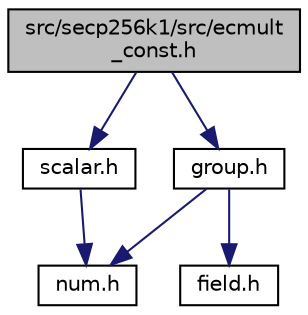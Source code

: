 digraph "src/secp256k1/src/ecmult_const.h"
{
  edge [fontname="Helvetica",fontsize="10",labelfontname="Helvetica",labelfontsize="10"];
  node [fontname="Helvetica",fontsize="10",shape=record];
  Node0 [label="src/secp256k1/src/ecmult\l_const.h",height=0.2,width=0.4,color="black", fillcolor="grey75", style="filled", fontcolor="black"];
  Node0 -> Node1 [color="midnightblue",fontsize="10",style="solid",fontname="Helvetica"];
  Node1 [label="scalar.h",height=0.2,width=0.4,color="black", fillcolor="white", style="filled",URL="$db/d94/scalar_8h.html"];
  Node1 -> Node2 [color="midnightblue",fontsize="10",style="solid",fontname="Helvetica"];
  Node2 [label="num.h",height=0.2,width=0.4,color="black", fillcolor="white", style="filled",URL="$df/d98/num_8h.html"];
  Node0 -> Node3 [color="midnightblue",fontsize="10",style="solid",fontname="Helvetica"];
  Node3 [label="group.h",height=0.2,width=0.4,color="black", fillcolor="white", style="filled",URL="$d9/dd1/group_8h.html"];
  Node3 -> Node2 [color="midnightblue",fontsize="10",style="solid",fontname="Helvetica"];
  Node3 -> Node4 [color="midnightblue",fontsize="10",style="solid",fontname="Helvetica"];
  Node4 [label="field.h",height=0.2,width=0.4,color="black", fillcolor="white", style="filled",URL="$d5/d5a/field_8h.html"];
}
